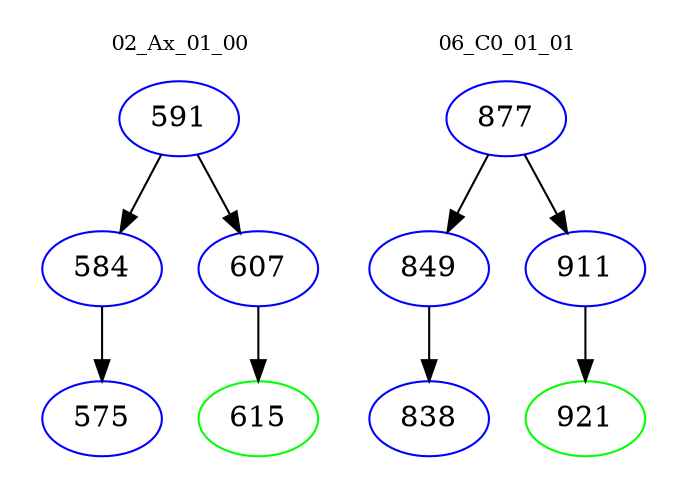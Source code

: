 digraph{
subgraph cluster_0 {
color = white
label = "02_Ax_01_00";
fontsize=10;
T0_591 [label="591", color="blue"]
T0_591 -> T0_584 [color="black"]
T0_584 [label="584", color="blue"]
T0_584 -> T0_575 [color="black"]
T0_575 [label="575", color="blue"]
T0_591 -> T0_607 [color="black"]
T0_607 [label="607", color="blue"]
T0_607 -> T0_615 [color="black"]
T0_615 [label="615", color="green"]
}
subgraph cluster_1 {
color = white
label = "06_C0_01_01";
fontsize=10;
T1_877 [label="877", color="blue"]
T1_877 -> T1_849 [color="black"]
T1_849 [label="849", color="blue"]
T1_849 -> T1_838 [color="black"]
T1_838 [label="838", color="blue"]
T1_877 -> T1_911 [color="black"]
T1_911 [label="911", color="blue"]
T1_911 -> T1_921 [color="black"]
T1_921 [label="921", color="green"]
}
}
